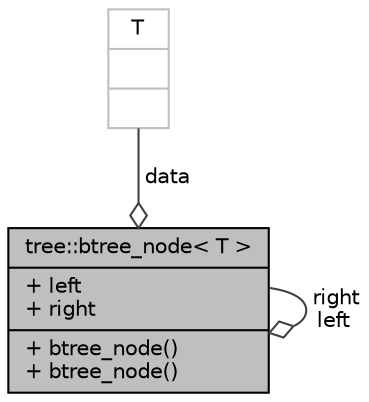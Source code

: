 digraph G
{
  edge [fontname="Helvetica",fontsize="10",labelfontname="Helvetica",labelfontsize="10"];
  node [fontname="Helvetica",fontsize="10",shape=record];
  Node1 [label="{tree::btree_node\< T \>\n|+ left\l+ right\l|+ btree_node()\l+ btree_node()\l}",height=0.2,width=0.4,color="black", fillcolor="grey75", style="filled" fontcolor="black"];
  Node1 -> Node1 [color="grey25",fontsize="10",style="solid",label=" right\nleft" ,arrowhead="odiamond"];
  Node2 -> Node1 [color="grey25",fontsize="10",style="solid",label=" data" ,arrowhead="odiamond"];
  Node2 [label="{T\n||}",height=0.2,width=0.4,color="grey75", fillcolor="white", style="filled"];
}
